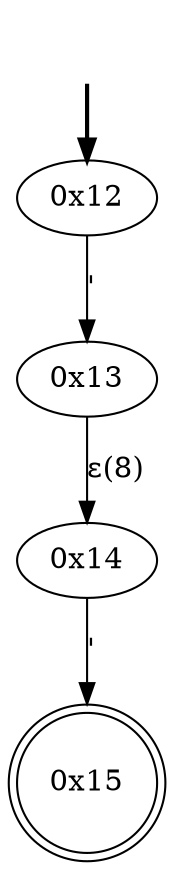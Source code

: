 digraph {
	fake [style=invisible]
	"0x12" [root=true]
	"0x13"
	"0x14"
	"0x15" [shape=doublecircle]
	fake -> "0x12" [style=bold]
	"0x12" -> "0x13" [label="'"]
	"0x14" -> "0x15" [label="'"]
	"0x13" -> "0x14" [label="ε(8)"]
}
